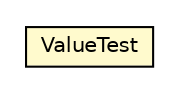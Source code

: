 #!/usr/local/bin/dot
#
# Class diagram 
# Generated by UMLGraph version R5_6_6-8-g8d7759 (http://www.umlgraph.org/)
#

digraph G {
	edge [fontname="Helvetica",fontsize=10,labelfontname="Helvetica",labelfontsize=10];
	node [fontname="Helvetica",fontsize=10,shape=plaintext];
	nodesep=0.25;
	ranksep=0.5;
	// org.dayatang.domain.datatype.ValueTest
	c4773 [label=<<table title="org.dayatang.domain.datatype.ValueTest" border="0" cellborder="1" cellspacing="0" cellpadding="2" port="p" bgcolor="lemonChiffon" href="./ValueTest.html">
		<tr><td><table border="0" cellspacing="0" cellpadding="1">
<tr><td align="center" balign="center"> ValueTest </td></tr>
		</table></td></tr>
		</table>>, URL="./ValueTest.html", fontname="Helvetica", fontcolor="black", fontsize=10.0];
}

